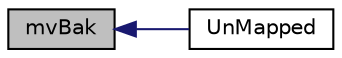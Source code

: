 digraph "mvBak"
{
  bgcolor="transparent";
  edge [fontname="Helvetica",fontsize="10",labelfontname="Helvetica",labelfontsize="10"];
  node [fontname="Helvetica",fontsize="10",shape=record];
  rankdir="LR";
  Node121272 [label="mvBak",height=0.2,width=0.4,color="black", fillcolor="grey75", style="filled", fontcolor="black"];
  Node121272 -> Node121273 [dir="back",color="midnightblue",fontsize="10",style="solid",fontname="Helvetica"];
  Node121273 [label="UnMapped",height=0.2,width=0.4,color="black",URL="$a21851.html#a8a2e5020e784534c6733a3c6a17be226"];
}
